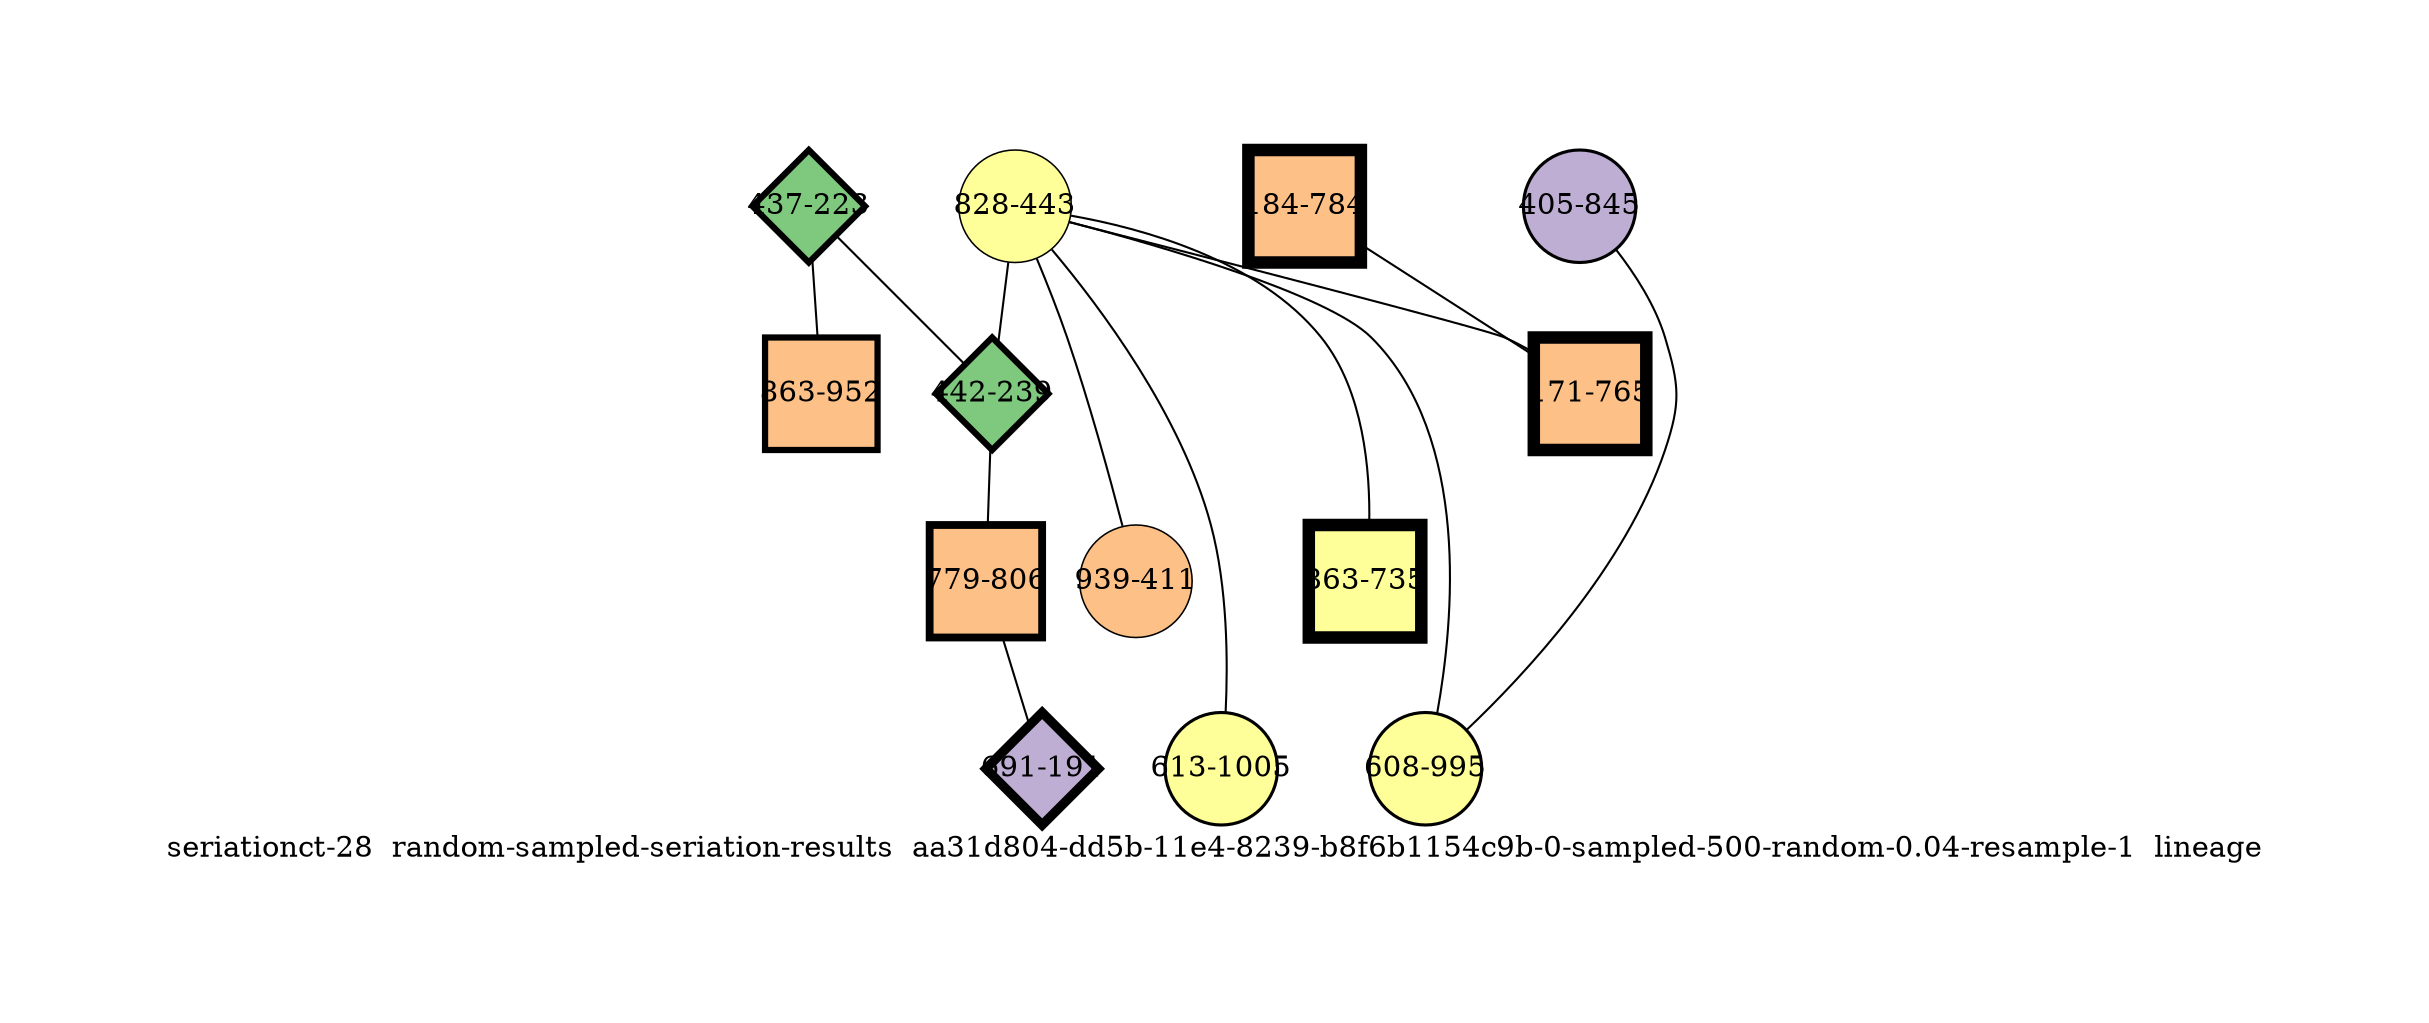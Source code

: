 strict graph "seriationct-28  random-sampled-seriation-results  aa31d804-dd5b-11e4-8239-b8f6b1154c9b-0-sampled-500-random-0.04-resample-1  lineage" {
labelloc=b;
ratio=auto;
pad="1.0";
label="seriationct-28  random-sampled-seriation-results  aa31d804-dd5b-11e4-8239-b8f6b1154c9b-0-sampled-500-random-0.04-resample-1  lineage";
node [width="0.75", style=filled, fixedsize=true, height="0.75", shape=circle, label=""];
0 [xCoordinate="223.0", appears_in_slice=4, yCoordinate="437.0", colorscheme=accent8, lineage_id=2, short_label="437-223", label="437-223", shape=diamond, cluster_id=0, fillcolor=1, size="500.0", id=1, penwidth="3.0"];
1 [xCoordinate="443.0", appears_in_slice=1, yCoordinate="828.0", colorscheme=accent8, lineage_id=0, short_label="828-443", label="828-443", shape=circle, cluster_id=3, fillcolor=4, size="500.0", id=10, penwidth="0.75"];
2 [xCoordinate="411.0", appears_in_slice=1, yCoordinate="939.0", colorscheme=accent8, lineage_id=0, short_label="939-411", label="939-411", shape=circle, cluster_id=2, fillcolor=3, size="500.0", id=2, penwidth="0.75"];
3 [xCoordinate="1005.0", appears_in_slice=2, yCoordinate="613.0", colorscheme=accent8, lineage_id=0, short_label="613-1005", label="613-1005", shape=circle, cluster_id=3, fillcolor=4, size="500.0", id=3, penwidth="1.5"];
4 [xCoordinate="239.0", appears_in_slice=4, yCoordinate="442.0", colorscheme=accent8, lineage_id=2, short_label="442-239", label="442-239", shape=diamond, cluster_id=0, fillcolor=1, size="500.0", id=4, penwidth="3.0"];
5 [xCoordinate="806.0", appears_in_slice=5, yCoordinate="779.0", colorscheme=accent8, lineage_id=1, short_label="779-806", label="779-806", shape=square, cluster_id=2, fillcolor=3, size="500.0", id=5, penwidth="3.75"];
6 [xCoordinate="735.0", appears_in_slice=8, yCoordinate="863.0", colorscheme=accent8, lineage_id=1, short_label="863-735", label="863-735", shape=square, cluster_id=3, fillcolor=4, size="500.0", id=6, penwidth="6.0"];
7 [xCoordinate="845.0", appears_in_slice=2, yCoordinate="405.0", colorscheme=accent8, lineage_id=0, short_label="405-845", label="405-845", shape=circle, cluster_id=1, fillcolor=2, size="500.0", id=7, penwidth="1.5"];
8 [xCoordinate="995.0", appears_in_slice=2, yCoordinate="608.0", colorscheme=accent8, lineage_id=0, short_label="608-995", label="608-995", shape=circle, cluster_id=3, fillcolor=4, size="500.0", id=8, penwidth="1.5"];
9 [xCoordinate="191.0", appears_in_slice=6, yCoordinate="691.0", colorscheme=accent8, lineage_id=2, short_label="691-191", label="691-191", shape=diamond, cluster_id=1, fillcolor=2, size="500.0", id=9, penwidth="4.5"];
10 [xCoordinate="952.0", appears_in_slice=4, yCoordinate="863.0", colorscheme=accent8, lineage_id=1, short_label="863-952", label="863-952", shape=square, cluster_id=2, fillcolor=3, size="500.0", id=0, penwidth="3.0"];
11 [xCoordinate="784.0", appears_in_slice=8, yCoordinate="184.0", colorscheme=accent8, lineage_id=1, short_label="184-784", label="184-784", shape=square, cluster_id=2, fillcolor=3, size="500.0", id=11, penwidth="6.0"];
12 [xCoordinate="765.0", appears_in_slice=8, yCoordinate="171.0", colorscheme=accent8, lineage_id=1, short_label="171-765", label="171-765", shape=square, cluster_id=2, fillcolor=3, size="500.0", id=12, penwidth="6.0"];
0 -- 10  [inverseweight="2.80536089278", weight="0.35646037648"];
0 -- 4  [inverseweight="11.9454620642", weight="0.0837137981458"];
1 -- 2  [inverseweight="2.60678438244", weight="0.38361438972"];
1 -- 3  [inverseweight="2.56373176844", weight="0.390056406177"];
1 -- 4  [inverseweight="2.92924056746", weight="0.341385412694"];
1 -- 6  [inverseweight="2.48311021383", weight="0.40272074692"];
1 -- 8  [inverseweight="2.9310519088", weight="0.341174442185"];
1 -- 12  [inverseweight="3.0184080526", weight="0.331300467854"];
4 -- 5  [inverseweight="2.91645604134", weight="0.342881903868"];
5 -- 9  [inverseweight="2.70440213062", weight="0.369767494515"];
7 -- 8  [inverseweight="20.5498734132", weight="0.0486621002424"];
11 -- 12  [inverseweight="2.9871115346", weight="0.334771563906"];
}
